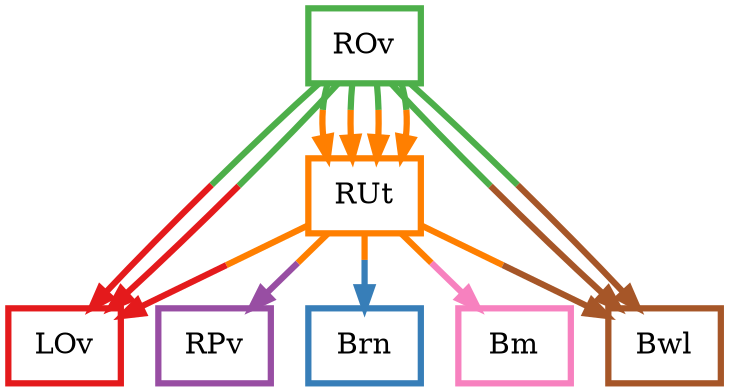 digraph barS {
	{
		rank=same
	4 [shape=box,penwidth=3,colorscheme=set19,color=3,label="ROv"]
	}
	{
		rank=same
		5 [shape=box,penwidth=3,colorscheme=set19,color=4,label="RPv"]
		3 [shape=box,penwidth=3,colorscheme=set19,color=1,label="LOv"]
		2 [shape=box,penwidth=3,colorscheme=set19,color=7,label="Bwl"]
		1 [shape=box,penwidth=3,colorscheme=set19,color=2,label="Brn"]
		0 [shape=box,penwidth=3,colorscheme=set19,color=8,label="Bm"]
	}
	6 [shape=box,penwidth=3,colorscheme=set19,color=5,label="RUt"]
	6 -> 1 [penwidth=3,colorscheme=set19,color="5;0.5:2"]
	6 -> 0 [penwidth=3,colorscheme=set19,color="5;0.5:8"]
	6 -> 3 [penwidth=3,colorscheme=set19,color="5;0.5:1"]
	6 -> 2 [penwidth=3,colorscheme=set19,color="5;0.5:7"]
	6 -> 5 [penwidth=3,colorscheme=set19,color="5;0.5:4"]
	4 -> 6 [penwidth=3,colorscheme=set19,color="3;0.5:5"]
	4 -> 3 [penwidth=3,colorscheme=set19,color="3;0.5:1"]
	4 -> 2 [penwidth=3,colorscheme=set19,color="3;0.5:7"]
	4 -> 6 [penwidth=3,colorscheme=set19,color="3;0.5:5"]
	4 -> 6 [penwidth=3,colorscheme=set19,color="3;0.5:5"]
	4 -> 3 [penwidth=3,colorscheme=set19,color="3;0.5:1"]
	4 -> 2 [penwidth=3,colorscheme=set19,color="3;0.5:7"]
	4 -> 6 [penwidth=3,colorscheme=set19,color="3;0.5:5"]
}
